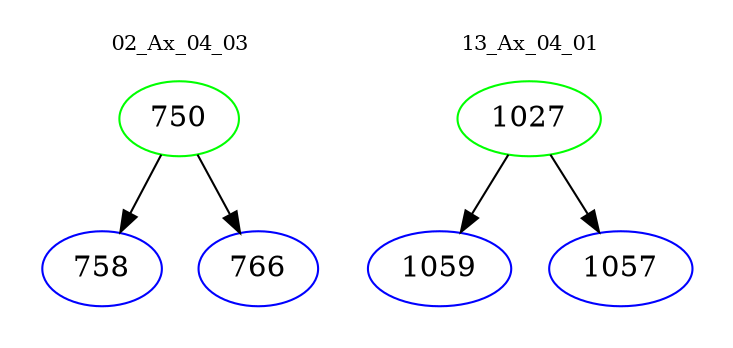 digraph{
subgraph cluster_0 {
color = white
label = "02_Ax_04_03";
fontsize=10;
T0_750 [label="750", color="green"]
T0_750 -> T0_758 [color="black"]
T0_758 [label="758", color="blue"]
T0_750 -> T0_766 [color="black"]
T0_766 [label="766", color="blue"]
}
subgraph cluster_1 {
color = white
label = "13_Ax_04_01";
fontsize=10;
T1_1027 [label="1027", color="green"]
T1_1027 -> T1_1059 [color="black"]
T1_1059 [label="1059", color="blue"]
T1_1027 -> T1_1057 [color="black"]
T1_1057 [label="1057", color="blue"]
}
}
